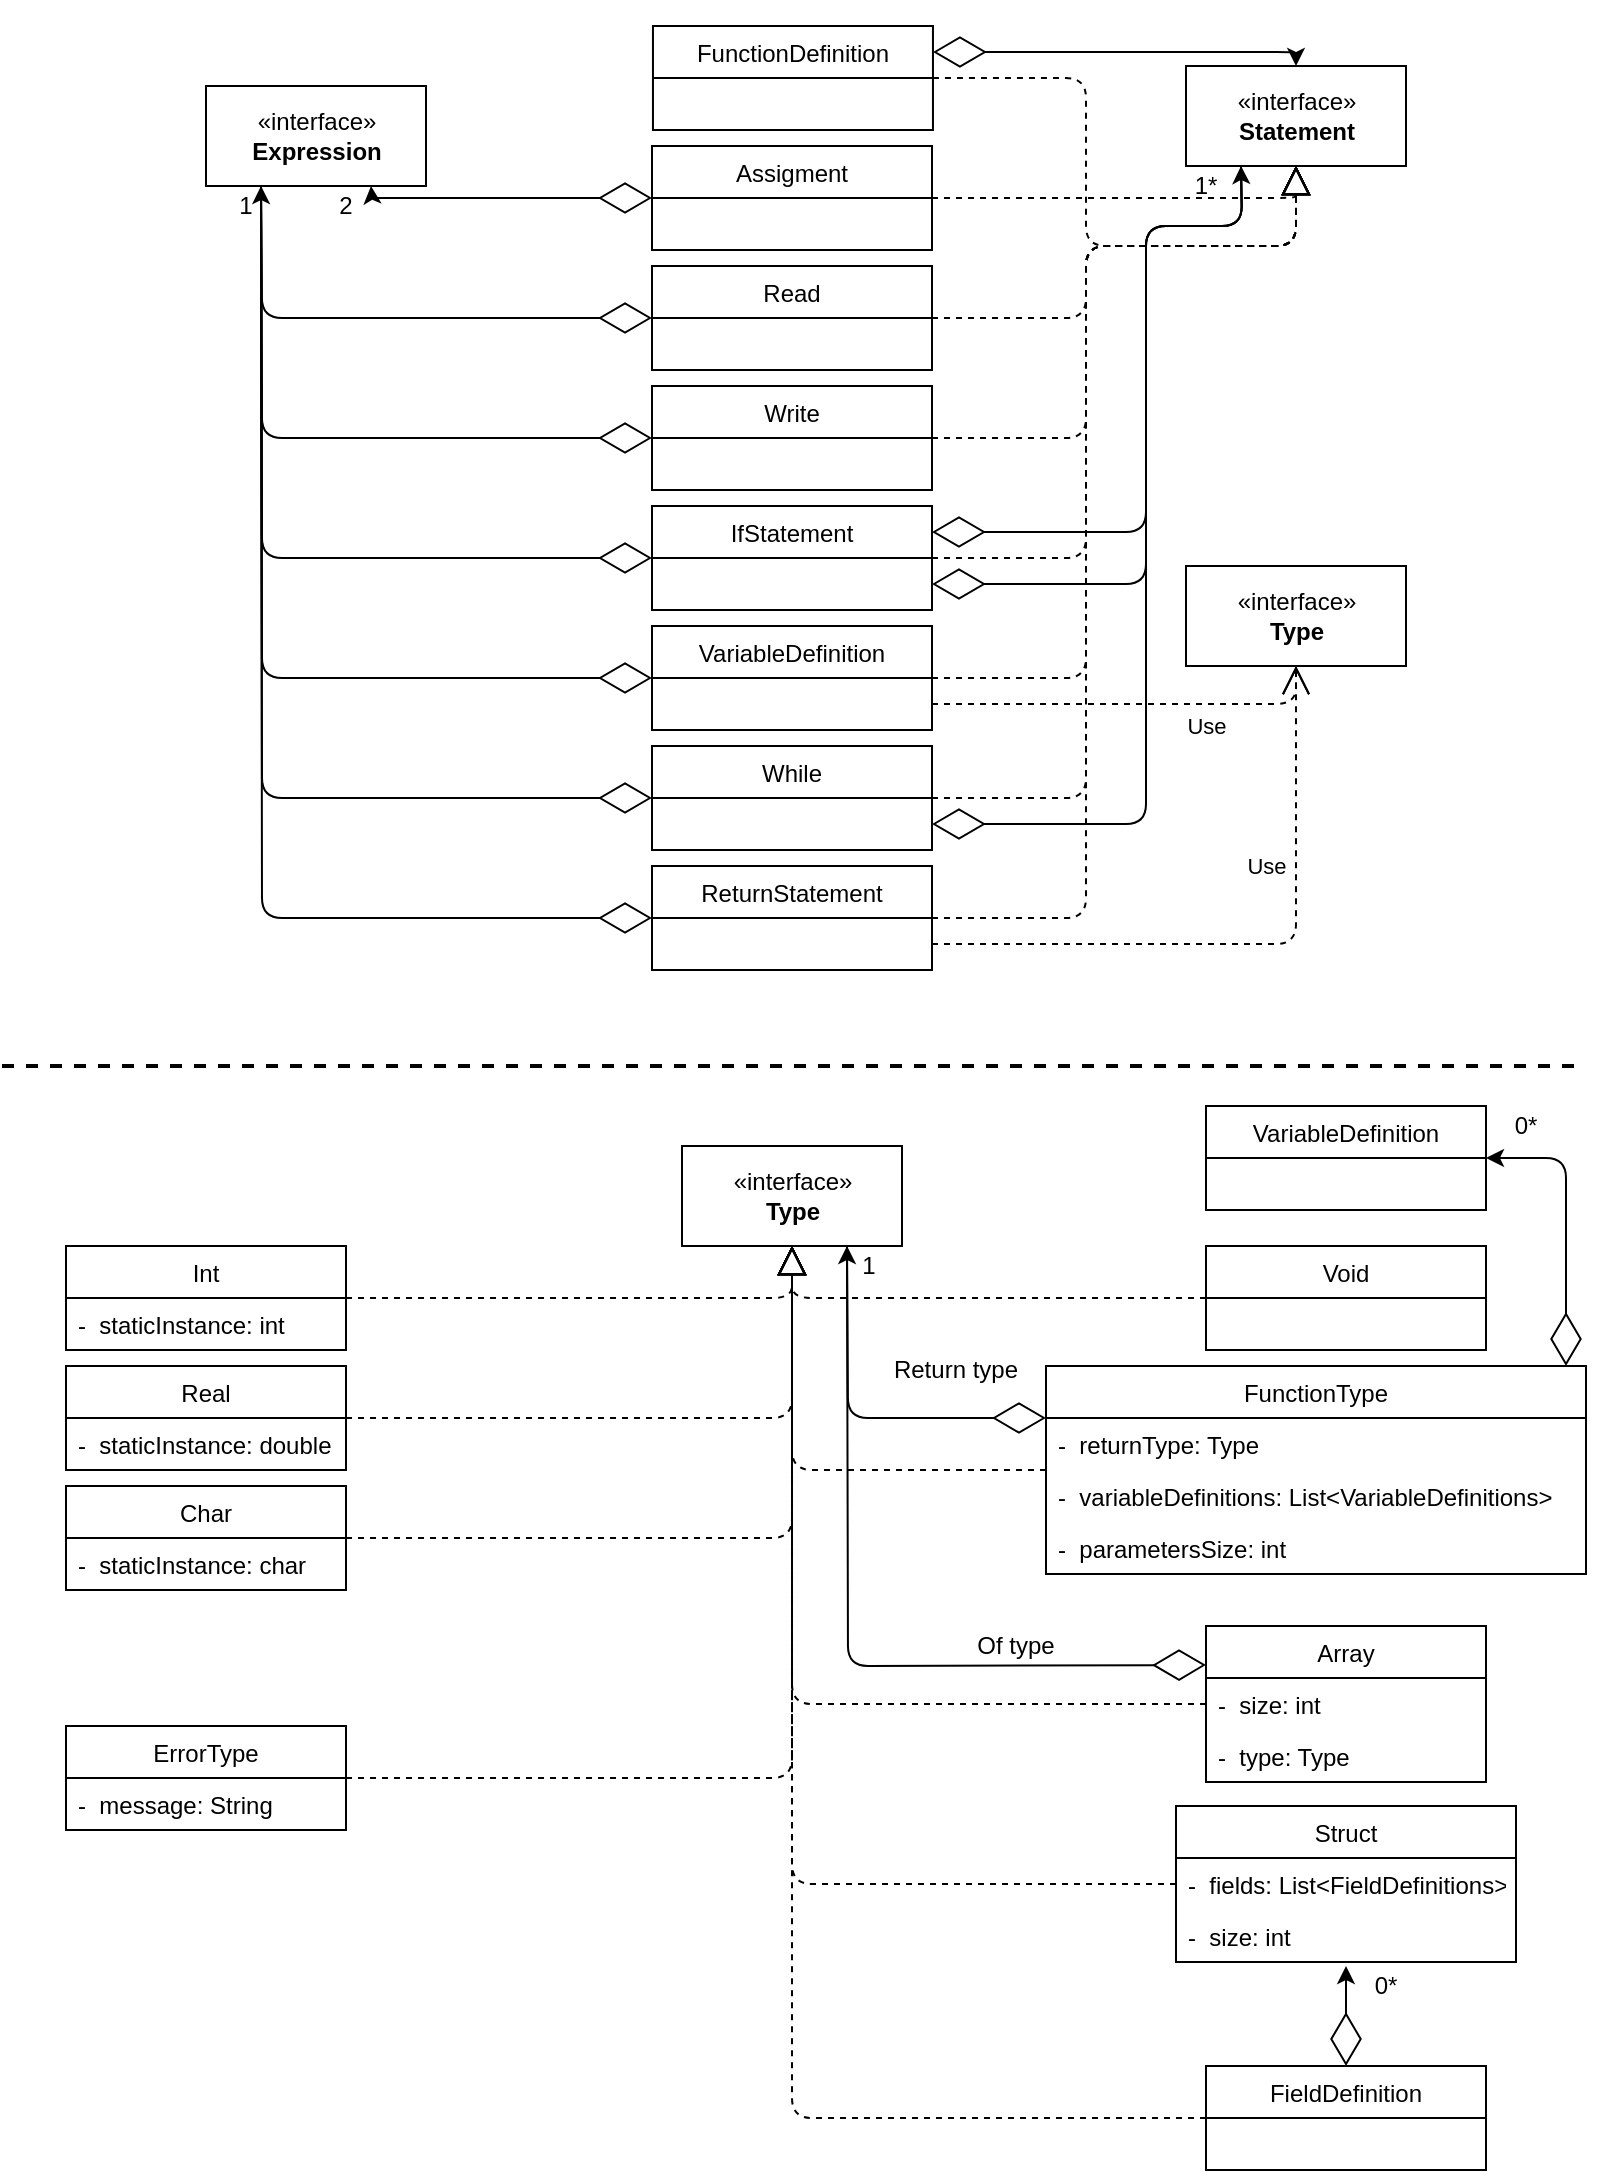 <mxfile version="12.8.8" type="device"><diagram id="8mHG4TgiTXDs5l5IhyNu" name="Page-1"><mxGraphModel dx="1422" dy="745" grid="1" gridSize="10" guides="1" tooltips="1" connect="1" arrows="1" fold="1" page="1" pageScale="1" pageWidth="827" pageHeight="1169" math="0" shadow="0"><root><mxCell id="0"/><mxCell id="1" parent="0"/><mxCell id="TliWxaEWmPxPpwP9uXB2-1" value="«interface»&lt;br&gt;&lt;b&gt;Statement&lt;/b&gt;" style="html=1;" parent="1" vertex="1"><mxGeometry x="610" y="50" width="110" height="50" as="geometry"/></mxCell><mxCell id="TliWxaEWmPxPpwP9uXB2-2" value="«interface»&lt;br&gt;&lt;b&gt;Expression&lt;/b&gt;" style="html=1;" parent="1" vertex="1"><mxGeometry x="120" y="60" width="110" height="50" as="geometry"/></mxCell><mxCell id="TliWxaEWmPxPpwP9uXB2-3" value="«interface»&lt;br&gt;&lt;b&gt;Type&lt;/b&gt;" style="html=1;" parent="1" vertex="1"><mxGeometry x="610" y="300" width="110" height="50" as="geometry"/></mxCell><mxCell id="TliWxaEWmPxPpwP9uXB2-4" value="Assigment" style="swimlane;fontStyle=0;childLayout=stackLayout;horizontal=1;startSize=26;fillColor=none;horizontalStack=0;resizeParent=1;resizeParentMax=0;resizeLast=0;collapsible=1;marginBottom=0;" parent="1" vertex="1"><mxGeometry x="343" y="90" width="140" height="52" as="geometry"/></mxCell><mxCell id="TliWxaEWmPxPpwP9uXB2-5" value="Read" style="swimlane;fontStyle=0;childLayout=stackLayout;horizontal=1;startSize=26;fillColor=none;horizontalStack=0;resizeParent=1;resizeParentMax=0;resizeLast=0;collapsible=1;marginBottom=0;" parent="1" vertex="1"><mxGeometry x="343" y="150" width="140" height="52" as="geometry"/></mxCell><mxCell id="TliWxaEWmPxPpwP9uXB2-6" value="Write" style="swimlane;fontStyle=0;childLayout=stackLayout;horizontal=1;startSize=26;fillColor=none;horizontalStack=0;resizeParent=1;resizeParentMax=0;resizeLast=0;collapsible=1;marginBottom=0;" parent="1" vertex="1"><mxGeometry x="343" y="210" width="140" height="52" as="geometry"/></mxCell><mxCell id="TliWxaEWmPxPpwP9uXB2-7" value="IfStatement" style="swimlane;fontStyle=0;childLayout=stackLayout;horizontal=1;startSize=26;fillColor=none;horizontalStack=0;resizeParent=1;resizeParentMax=0;resizeLast=0;collapsible=1;marginBottom=0;" parent="1" vertex="1"><mxGeometry x="343" y="270" width="140" height="52" as="geometry"/></mxCell><mxCell id="TliWxaEWmPxPpwP9uXB2-8" value="VariableDefinition" style="swimlane;fontStyle=0;childLayout=stackLayout;horizontal=1;startSize=26;fillColor=none;horizontalStack=0;resizeParent=1;resizeParentMax=0;resizeLast=0;collapsible=1;marginBottom=0;" parent="1" vertex="1"><mxGeometry x="343" y="330" width="140" height="52" as="geometry"/></mxCell><mxCell id="TliWxaEWmPxPpwP9uXB2-9" value="While" style="swimlane;fontStyle=0;childLayout=stackLayout;horizontal=1;startSize=26;fillColor=none;horizontalStack=0;resizeParent=1;resizeParentMax=0;resizeLast=0;collapsible=1;marginBottom=0;" parent="1" vertex="1"><mxGeometry x="343" y="390" width="140" height="52" as="geometry"/></mxCell><mxCell id="TliWxaEWmPxPpwP9uXB2-10" value="ReturnStatement" style="swimlane;fontStyle=0;childLayout=stackLayout;horizontal=1;startSize=26;fillColor=none;horizontalStack=0;resizeParent=1;resizeParentMax=0;resizeLast=0;collapsible=1;marginBottom=0;" parent="1" vertex="1"><mxGeometry x="343" y="450" width="140" height="52" as="geometry"/></mxCell><mxCell id="TliWxaEWmPxPpwP9uXB2-11" value="" style="endArrow=diamondThin;endFill=0;endSize=24;html=1;entryX=0;entryY=0.5;entryDx=0;entryDy=0;exitX=0.25;exitY=1;exitDx=0;exitDy=0;" parent="1" source="TliWxaEWmPxPpwP9uXB2-2" target="TliWxaEWmPxPpwP9uXB2-10" edge="1"><mxGeometry width="160" relative="1" as="geometry"><mxPoint x="160" y="476" as="sourcePoint"/><mxPoint x="280" y="520" as="targetPoint"/><Array as="points"><mxPoint x="148" y="476"/></Array></mxGeometry></mxCell><mxCell id="TliWxaEWmPxPpwP9uXB2-12" value="" style="endArrow=diamondThin;endFill=0;endSize=24;html=1;entryX=0;entryY=0.5;entryDx=0;entryDy=0;exitX=0.25;exitY=1;exitDx=0;exitDy=0;" parent="1" source="TliWxaEWmPxPpwP9uXB2-2" target="TliWxaEWmPxPpwP9uXB2-9" edge="1"><mxGeometry width="160" relative="1" as="geometry"><mxPoint x="120" y="520" as="sourcePoint"/><mxPoint x="280" y="520" as="targetPoint"/><Array as="points"><mxPoint x="148" y="416"/></Array></mxGeometry></mxCell><mxCell id="TliWxaEWmPxPpwP9uXB2-13" value="" style="endArrow=diamondThin;endFill=0;endSize=24;html=1;entryX=0;entryY=0.5;entryDx=0;entryDy=0;exitX=0.25;exitY=1;exitDx=0;exitDy=0;" parent="1" source="TliWxaEWmPxPpwP9uXB2-2" target="TliWxaEWmPxPpwP9uXB2-8" edge="1"><mxGeometry width="160" relative="1" as="geometry"><mxPoint x="120" y="520" as="sourcePoint"/><mxPoint x="280" y="520" as="targetPoint"/><Array as="points"><mxPoint x="148" y="356"/></Array></mxGeometry></mxCell><mxCell id="TliWxaEWmPxPpwP9uXB2-14" value="" style="endArrow=diamondThin;endFill=0;endSize=24;html=1;entryX=0;entryY=0.5;entryDx=0;entryDy=0;exitX=0.25;exitY=1;exitDx=0;exitDy=0;" parent="1" source="TliWxaEWmPxPpwP9uXB2-2" target="TliWxaEWmPxPpwP9uXB2-7" edge="1"><mxGeometry width="160" relative="1" as="geometry"><mxPoint x="120" y="520" as="sourcePoint"/><mxPoint x="280" y="520" as="targetPoint"/><Array as="points"><mxPoint x="148" y="296"/></Array></mxGeometry></mxCell><mxCell id="TliWxaEWmPxPpwP9uXB2-15" value="" style="endArrow=diamondThin;endFill=0;endSize=24;html=1;entryX=0;entryY=0.5;entryDx=0;entryDy=0;exitX=0.25;exitY=1;exitDx=0;exitDy=0;" parent="1" source="TliWxaEWmPxPpwP9uXB2-2" target="TliWxaEWmPxPpwP9uXB2-6" edge="1"><mxGeometry width="160" relative="1" as="geometry"><mxPoint x="120" y="520" as="sourcePoint"/><mxPoint x="280" y="520" as="targetPoint"/><Array as="points"><mxPoint x="148" y="236"/></Array></mxGeometry></mxCell><mxCell id="TliWxaEWmPxPpwP9uXB2-16" value="" style="endArrow=diamondThin;endFill=0;endSize=24;html=1;entryX=0;entryY=0.5;entryDx=0;entryDy=0;exitX=0.25;exitY=1;exitDx=0;exitDy=0;startArrow=classic;startFill=1;" parent="1" source="TliWxaEWmPxPpwP9uXB2-2" target="TliWxaEWmPxPpwP9uXB2-5" edge="1"><mxGeometry width="160" relative="1" as="geometry"><mxPoint x="120" y="520" as="sourcePoint"/><mxPoint x="280" y="520" as="targetPoint"/><Array as="points"><mxPoint x="148" y="176"/></Array></mxGeometry></mxCell><mxCell id="TliWxaEWmPxPpwP9uXB2-17" value="1" style="text;html=1;strokeColor=none;fillColor=none;align=center;verticalAlign=middle;whiteSpace=wrap;rounded=0;" parent="1" vertex="1"><mxGeometry x="130" y="110" width="20" height="20" as="geometry"/></mxCell><mxCell id="TliWxaEWmPxPpwP9uXB2-18" value="" style="endArrow=diamondThin;endFill=0;endSize=24;html=1;entryX=0;entryY=0.5;entryDx=0;entryDy=0;exitX=0.75;exitY=1;exitDx=0;exitDy=0;startArrow=classic;startFill=1;" parent="1" source="TliWxaEWmPxPpwP9uXB2-2" target="TliWxaEWmPxPpwP9uXB2-4" edge="1"><mxGeometry width="160" relative="1" as="geometry"><mxPoint x="120" y="520" as="sourcePoint"/><mxPoint x="280" y="520" as="targetPoint"/><Array as="points"><mxPoint x="203" y="116"/></Array></mxGeometry></mxCell><mxCell id="TliWxaEWmPxPpwP9uXB2-19" value="2" style="text;html=1;strokeColor=none;fillColor=none;align=center;verticalAlign=middle;whiteSpace=wrap;rounded=0;" parent="1" vertex="1"><mxGeometry x="180" y="110" width="20" height="20" as="geometry"/></mxCell><mxCell id="TliWxaEWmPxPpwP9uXB2-20" value="" style="endArrow=block;dashed=1;endFill=0;endSize=12;html=1;exitX=1;exitY=0.5;exitDx=0;exitDy=0;entryX=0.5;entryY=1;entryDx=0;entryDy=0;" parent="1" source="TliWxaEWmPxPpwP9uXB2-4" target="TliWxaEWmPxPpwP9uXB2-1" edge="1"><mxGeometry width="160" relative="1" as="geometry"><mxPoint x="120" y="520" as="sourcePoint"/><mxPoint x="650" y="110" as="targetPoint"/><Array as="points"><mxPoint x="560" y="116"/><mxPoint x="665" y="116"/></Array></mxGeometry></mxCell><mxCell id="TliWxaEWmPxPpwP9uXB2-21" value="" style="endArrow=block;dashed=1;endFill=0;endSize=12;html=1;exitX=1;exitY=0.5;exitDx=0;exitDy=0;entryX=0.5;entryY=1;entryDx=0;entryDy=0;" parent="1" source="TliWxaEWmPxPpwP9uXB2-5" target="TliWxaEWmPxPpwP9uXB2-1" edge="1"><mxGeometry width="160" relative="1" as="geometry"><mxPoint x="120" y="520" as="sourcePoint"/><mxPoint x="690" y="230" as="targetPoint"/><Array as="points"><mxPoint x="560" y="176"/><mxPoint x="560" y="140"/><mxPoint x="665" y="140"/></Array></mxGeometry></mxCell><mxCell id="TliWxaEWmPxPpwP9uXB2-22" value="" style="endArrow=block;dashed=1;endFill=0;endSize=12;html=1;exitX=1;exitY=0.5;exitDx=0;exitDy=0;entryX=0.5;entryY=1;entryDx=0;entryDy=0;" parent="1" source="TliWxaEWmPxPpwP9uXB2-6" target="TliWxaEWmPxPpwP9uXB2-1" edge="1"><mxGeometry width="160" relative="1" as="geometry"><mxPoint x="120" y="520" as="sourcePoint"/><mxPoint x="670" y="140" as="targetPoint"/><Array as="points"><mxPoint x="560" y="236"/><mxPoint x="560" y="140"/><mxPoint x="665" y="140"/></Array></mxGeometry></mxCell><mxCell id="TliWxaEWmPxPpwP9uXB2-23" value="" style="endArrow=block;dashed=1;endFill=0;endSize=12;html=1;exitX=1;exitY=0.5;exitDx=0;exitDy=0;entryX=0.5;entryY=1;entryDx=0;entryDy=0;" parent="1" source="TliWxaEWmPxPpwP9uXB2-7" target="TliWxaEWmPxPpwP9uXB2-1" edge="1"><mxGeometry width="160" relative="1" as="geometry"><mxPoint x="120" y="520" as="sourcePoint"/><mxPoint x="720" y="120" as="targetPoint"/><Array as="points"><mxPoint x="560" y="296"/><mxPoint x="560" y="140"/><mxPoint x="665" y="140"/></Array></mxGeometry></mxCell><mxCell id="TliWxaEWmPxPpwP9uXB2-24" value="" style="endArrow=block;dashed=1;endFill=0;endSize=12;html=1;exitX=1;exitY=0.5;exitDx=0;exitDy=0;entryX=0.5;entryY=1;entryDx=0;entryDy=0;" parent="1" source="TliWxaEWmPxPpwP9uXB2-8" target="TliWxaEWmPxPpwP9uXB2-1" edge="1"><mxGeometry width="160" relative="1" as="geometry"><mxPoint x="120" y="520" as="sourcePoint"/><mxPoint x="660" y="100" as="targetPoint"/><Array as="points"><mxPoint x="560" y="356"/><mxPoint x="560" y="140"/><mxPoint x="610" y="140"/><mxPoint x="665" y="140"/></Array></mxGeometry></mxCell><mxCell id="TliWxaEWmPxPpwP9uXB2-25" value="" style="endArrow=block;dashed=1;endFill=0;endSize=12;html=1;exitX=1;exitY=0.5;exitDx=0;exitDy=0;entryX=0.5;entryY=1;entryDx=0;entryDy=0;" parent="1" source="TliWxaEWmPxPpwP9uXB2-9" target="TliWxaEWmPxPpwP9uXB2-1" edge="1"><mxGeometry width="160" relative="1" as="geometry"><mxPoint x="120" y="520" as="sourcePoint"/><mxPoint x="710" y="150" as="targetPoint"/><Array as="points"><mxPoint x="560" y="416"/><mxPoint x="560" y="140"/><mxPoint x="665" y="140"/></Array></mxGeometry></mxCell><mxCell id="TliWxaEWmPxPpwP9uXB2-26" value="" style="endArrow=block;dashed=1;endFill=0;endSize=12;html=1;exitX=1;exitY=0.5;exitDx=0;exitDy=0;entryX=0.5;entryY=1;entryDx=0;entryDy=0;" parent="1" source="TliWxaEWmPxPpwP9uXB2-10" target="TliWxaEWmPxPpwP9uXB2-1" edge="1"><mxGeometry width="160" relative="1" as="geometry"><mxPoint x="120" y="520" as="sourcePoint"/><mxPoint x="720" y="110" as="targetPoint"/><Array as="points"><mxPoint x="560" y="476"/><mxPoint x="560" y="140"/><mxPoint x="665" y="140"/></Array></mxGeometry></mxCell><mxCell id="TliWxaEWmPxPpwP9uXB2-27" value="" style="endArrow=diamondThin;endFill=0;endSize=24;html=1;entryX=1;entryY=0.75;entryDx=0;entryDy=0;exitX=0.25;exitY=1;exitDx=0;exitDy=0;startArrow=classic;startFill=1;" parent="1" source="TliWxaEWmPxPpwP9uXB2-1" target="TliWxaEWmPxPpwP9uXB2-9" edge="1"><mxGeometry width="160" relative="1" as="geometry"><mxPoint x="650" y="190" as="sourcePoint"/><mxPoint x="330" y="520" as="targetPoint"/><Array as="points"><mxPoint x="638" y="130"/><mxPoint x="590" y="130"/><mxPoint x="590" y="429"/></Array></mxGeometry></mxCell><mxCell id="TliWxaEWmPxPpwP9uXB2-28" value="1*" style="text;html=1;strokeColor=none;fillColor=none;align=center;verticalAlign=middle;whiteSpace=wrap;rounded=0;" parent="1" vertex="1"><mxGeometry x="610" y="100" width="20" height="20" as="geometry"/></mxCell><mxCell id="TliWxaEWmPxPpwP9uXB2-29" value="" style="endArrow=diamondThin;endFill=0;endSize=24;html=1;entryX=1;entryY=0.75;entryDx=0;entryDy=0;exitX=0.25;exitY=1;exitDx=0;exitDy=0;" parent="1" source="TliWxaEWmPxPpwP9uXB2-1" target="TliWxaEWmPxPpwP9uXB2-7" edge="1"><mxGeometry width="160" relative="1" as="geometry"><mxPoint x="660" y="230" as="sourcePoint"/><mxPoint x="330" y="520" as="targetPoint"/><Array as="points"><mxPoint x="638" y="130"/><mxPoint x="590" y="130"/><mxPoint x="590" y="309"/></Array></mxGeometry></mxCell><mxCell id="TliWxaEWmPxPpwP9uXB2-30" value="" style="endArrow=diamondThin;endFill=0;endSize=24;html=1;entryX=1;entryY=0.25;entryDx=0;entryDy=0;exitX=0.25;exitY=1;exitDx=0;exitDy=0;" parent="1" source="TliWxaEWmPxPpwP9uXB2-1" target="TliWxaEWmPxPpwP9uXB2-7" edge="1"><mxGeometry width="160" relative="1" as="geometry"><mxPoint x="610" y="220" as="sourcePoint"/><mxPoint x="770" y="220" as="targetPoint"/><Array as="points"><mxPoint x="638" y="130"/><mxPoint x="590" y="130"/><mxPoint x="590" y="283"/></Array></mxGeometry></mxCell><mxCell id="TliWxaEWmPxPpwP9uXB2-31" value="Use" style="endArrow=open;endSize=12;dashed=1;html=1;exitX=1;exitY=0.75;exitDx=0;exitDy=0;entryX=0.5;entryY=1;entryDx=0;entryDy=0;" parent="1" source="TliWxaEWmPxPpwP9uXB2-8" target="TliWxaEWmPxPpwP9uXB2-3" edge="1"><mxGeometry x="0.363" y="-11" width="160" relative="1" as="geometry"><mxPoint x="510" y="370" as="sourcePoint"/><mxPoint x="670" y="370" as="targetPoint"/><Array as="points"><mxPoint x="665" y="369"/></Array><mxPoint as="offset"/></mxGeometry></mxCell><mxCell id="TliWxaEWmPxPpwP9uXB2-32" value="Use" style="endArrow=open;endSize=12;dashed=1;html=1;exitX=1;exitY=0.75;exitDx=0;exitDy=0;entryX=0.5;entryY=1;entryDx=0;entryDy=0;" parent="1" source="TliWxaEWmPxPpwP9uXB2-10" target="TliWxaEWmPxPpwP9uXB2-3" edge="1"><mxGeometry x="0.041" y="39" width="160" relative="1" as="geometry"><mxPoint x="510" y="490" as="sourcePoint"/><mxPoint x="670" y="490" as="targetPoint"/><Array as="points"><mxPoint x="665" y="489"/></Array><mxPoint as="offset"/></mxGeometry></mxCell><mxCell id="TliWxaEWmPxPpwP9uXB2-33" value="" style="endArrow=none;dashed=1;html=1;strokeWidth=2;" parent="1" edge="1"><mxGeometry width="50" height="50" relative="1" as="geometry"><mxPoint x="18" y="550" as="sourcePoint"/><mxPoint x="808" y="550" as="targetPoint"/><Array as="points"><mxPoint x="408" y="550"/></Array></mxGeometry></mxCell><mxCell id="TliWxaEWmPxPpwP9uXB2-34" value="«interface»&lt;br&gt;&lt;b&gt;Type&lt;/b&gt;" style="html=1;" parent="1" vertex="1"><mxGeometry x="358" y="590" width="110" height="50" as="geometry"/></mxCell><mxCell id="TliWxaEWmPxPpwP9uXB2-35" value="Int" style="swimlane;fontStyle=0;childLayout=stackLayout;horizontal=1;startSize=26;fillColor=none;horizontalStack=0;resizeParent=1;resizeParentMax=0;resizeLast=0;collapsible=1;marginBottom=0;" parent="1" vertex="1"><mxGeometry x="50" y="640" width="140" height="52" as="geometry"/></mxCell><mxCell id="7ljjSnWba0kN3l0jWfA9-7" value="-  staticInstance: int" style="text;strokeColor=none;fillColor=none;align=left;verticalAlign=top;spacingLeft=4;spacingRight=4;overflow=hidden;rotatable=0;points=[[0,0.5],[1,0.5]];portConstraint=eastwest;" vertex="1" parent="TliWxaEWmPxPpwP9uXB2-35"><mxGeometry y="26" width="140" height="26" as="geometry"/></mxCell><mxCell id="TliWxaEWmPxPpwP9uXB2-36" value="Real" style="swimlane;fontStyle=0;childLayout=stackLayout;horizontal=1;startSize=26;fillColor=none;horizontalStack=0;resizeParent=1;resizeParentMax=0;resizeLast=0;collapsible=1;marginBottom=0;" parent="1" vertex="1"><mxGeometry x="50" y="700" width="140" height="52" as="geometry"/></mxCell><mxCell id="TliWxaEWmPxPpwP9uXB2-37" value="Char" style="swimlane;fontStyle=0;childLayout=stackLayout;horizontal=1;startSize=26;fillColor=none;horizontalStack=0;resizeParent=1;resizeParentMax=0;resizeLast=0;collapsible=1;marginBottom=0;" parent="1" vertex="1"><mxGeometry x="50" y="760" width="140" height="52" as="geometry"/></mxCell><mxCell id="7ljjSnWba0kN3l0jWfA9-9" value="-  staticInstance: char" style="text;strokeColor=none;fillColor=none;align=left;verticalAlign=top;spacingLeft=4;spacingRight=4;overflow=hidden;rotatable=0;points=[[0,0.5],[1,0.5]];portConstraint=eastwest;" vertex="1" parent="TliWxaEWmPxPpwP9uXB2-37"><mxGeometry y="26" width="140" height="26" as="geometry"/></mxCell><mxCell id="TliWxaEWmPxPpwP9uXB2-38" value="FunctionType" style="swimlane;fontStyle=0;childLayout=stackLayout;horizontal=1;startSize=26;fillColor=none;horizontalStack=0;resizeParent=1;resizeParentMax=0;resizeLast=0;collapsible=1;marginBottom=0;" parent="1" vertex="1"><mxGeometry x="540" y="700" width="270" height="104" as="geometry"/></mxCell><mxCell id="7ljjSnWba0kN3l0jWfA9-11" value="-  returnType: Type" style="text;strokeColor=none;fillColor=none;align=left;verticalAlign=top;spacingLeft=4;spacingRight=4;overflow=hidden;rotatable=0;points=[[0,0.5],[1,0.5]];portConstraint=eastwest;" vertex="1" parent="TliWxaEWmPxPpwP9uXB2-38"><mxGeometry y="26" width="270" height="26" as="geometry"/></mxCell><mxCell id="7ljjSnWba0kN3l0jWfA9-12" value="-  variableDefinitions: List&lt;VariableDefinitions&gt;" style="text;strokeColor=none;fillColor=none;align=left;verticalAlign=top;spacingLeft=4;spacingRight=4;overflow=hidden;rotatable=0;points=[[0,0.5],[1,0.5]];portConstraint=eastwest;" vertex="1" parent="TliWxaEWmPxPpwP9uXB2-38"><mxGeometry y="52" width="270" height="26" as="geometry"/></mxCell><mxCell id="7ljjSnWba0kN3l0jWfA9-13" value="-  parametersSize: int" style="text;strokeColor=none;fillColor=none;align=left;verticalAlign=top;spacingLeft=4;spacingRight=4;overflow=hidden;rotatable=0;points=[[0,0.5],[1,0.5]];portConstraint=eastwest;" vertex="1" parent="TliWxaEWmPxPpwP9uXB2-38"><mxGeometry y="78" width="270" height="26" as="geometry"/></mxCell><mxCell id="TliWxaEWmPxPpwP9uXB2-39" value="Void" style="swimlane;fontStyle=0;childLayout=stackLayout;horizontal=1;startSize=26;fillColor=none;horizontalStack=0;resizeParent=1;resizeParentMax=0;resizeLast=0;collapsible=1;marginBottom=0;" parent="1" vertex="1"><mxGeometry x="620" y="640" width="140" height="52" as="geometry"/></mxCell><mxCell id="TliWxaEWmPxPpwP9uXB2-41" value="" style="endArrow=block;dashed=1;endFill=0;endSize=12;html=1;strokeWidth=1;exitX=1;exitY=0.5;exitDx=0;exitDy=0;entryX=0.5;entryY=1;entryDx=0;entryDy=0;" parent="1" source="TliWxaEWmPxPpwP9uXB2-35" target="TliWxaEWmPxPpwP9uXB2-34" edge="1"><mxGeometry width="160" relative="1" as="geometry"><mxPoint x="230" y="665.66" as="sourcePoint"/><mxPoint x="390" y="665.66" as="targetPoint"/><Array as="points"><mxPoint x="413" y="666"/></Array></mxGeometry></mxCell><mxCell id="TliWxaEWmPxPpwP9uXB2-42" value="" style="endArrow=block;dashed=1;endFill=0;endSize=12;html=1;strokeWidth=1;exitX=1;exitY=0.5;exitDx=0;exitDy=0;entryX=0.5;entryY=1;entryDx=0;entryDy=0;" parent="1" source="TliWxaEWmPxPpwP9uXB2-36" target="TliWxaEWmPxPpwP9uXB2-34" edge="1"><mxGeometry width="160" relative="1" as="geometry"><mxPoint x="20" y="830" as="sourcePoint"/><mxPoint x="180" y="830" as="targetPoint"/><Array as="points"><mxPoint x="413" y="726"/></Array></mxGeometry></mxCell><mxCell id="TliWxaEWmPxPpwP9uXB2-43" value="" style="endArrow=block;dashed=1;endFill=0;endSize=12;html=1;strokeWidth=1;exitX=1;exitY=0.5;exitDx=0;exitDy=0;entryX=0.5;entryY=1;entryDx=0;entryDy=0;" parent="1" source="TliWxaEWmPxPpwP9uXB2-37" target="TliWxaEWmPxPpwP9uXB2-34" edge="1"><mxGeometry width="160" relative="1" as="geometry"><mxPoint x="20" y="830" as="sourcePoint"/><mxPoint x="180" y="830" as="targetPoint"/><Array as="points"><mxPoint x="413" y="786"/></Array></mxGeometry></mxCell><mxCell id="TliWxaEWmPxPpwP9uXB2-44" value="" style="endArrow=block;dashed=1;endFill=0;endSize=12;html=1;strokeWidth=1;entryX=0.5;entryY=1;entryDx=0;entryDy=0;exitX=0;exitY=0.5;exitDx=0;exitDy=0;" parent="1" source="TliWxaEWmPxPpwP9uXB2-39" target="TliWxaEWmPxPpwP9uXB2-34" edge="1"><mxGeometry width="160" relative="1" as="geometry"><mxPoint x="20" y="830" as="sourcePoint"/><mxPoint x="180" y="830" as="targetPoint"/><Array as="points"><mxPoint x="413" y="666"/></Array></mxGeometry></mxCell><mxCell id="TliWxaEWmPxPpwP9uXB2-45" value="" style="endArrow=block;dashed=1;endFill=0;endSize=12;html=1;strokeWidth=1;exitX=0;exitY=0.5;exitDx=0;exitDy=0;entryX=0.5;entryY=1;entryDx=0;entryDy=0;" parent="1" source="TliWxaEWmPxPpwP9uXB2-38" target="TliWxaEWmPxPpwP9uXB2-34" edge="1"><mxGeometry width="160" relative="1" as="geometry"><mxPoint x="20" y="830" as="sourcePoint"/><mxPoint x="180" y="830" as="targetPoint"/><Array as="points"><mxPoint x="413" y="752"/></Array></mxGeometry></mxCell><mxCell id="TliWxaEWmPxPpwP9uXB2-46" value="" style="endArrow=block;dashed=1;endFill=0;endSize=12;html=1;strokeWidth=1;exitX=0;exitY=0.5;exitDx=0;exitDy=0;entryX=0.5;entryY=1;entryDx=0;entryDy=0;" parent="1" source="TliWxaEWmPxPpwP9uXB2-40" target="TliWxaEWmPxPpwP9uXB2-34" edge="1"><mxGeometry width="160" relative="1" as="geometry"><mxPoint x="20" y="830" as="sourcePoint"/><mxPoint x="180" y="830" as="targetPoint"/><Array as="points"><mxPoint x="413" y="869"/></Array></mxGeometry></mxCell><mxCell id="TliWxaEWmPxPpwP9uXB2-48" value="" style="endArrow=block;dashed=1;endFill=0;endSize=12;html=1;strokeWidth=1;exitX=0;exitY=0.5;exitDx=0;exitDy=0;entryX=0.5;entryY=1;entryDx=0;entryDy=0;" parent="1" source="TliWxaEWmPxPpwP9uXB2-47" target="TliWxaEWmPxPpwP9uXB2-34" edge="1"><mxGeometry width="160" relative="1" as="geometry"><mxPoint x="20" y="890" as="sourcePoint"/><mxPoint x="180" y="890" as="targetPoint"/><Array as="points"><mxPoint x="413" y="959"/></Array></mxGeometry></mxCell><mxCell id="TliWxaEWmPxPpwP9uXB2-50" value="" style="endArrow=diamondThin;endFill=0;endSize=24;html=1;strokeWidth=1;entryX=0;entryY=0.25;entryDx=0;entryDy=0;exitX=0.75;exitY=1;exitDx=0;exitDy=0;startArrow=classic;startFill=1;" parent="1" source="TliWxaEWmPxPpwP9uXB2-34" target="TliWxaEWmPxPpwP9uXB2-40" edge="1"><mxGeometry width="160" relative="1" as="geometry"><mxPoint x="20" y="890" as="sourcePoint"/><mxPoint x="180" y="890" as="targetPoint"/><Array as="points"><mxPoint x="441" y="850"/></Array></mxGeometry></mxCell><mxCell id="TliWxaEWmPxPpwP9uXB2-51" value="1" style="text;html=1;strokeColor=none;fillColor=none;align=center;verticalAlign=middle;whiteSpace=wrap;rounded=0;" parent="1" vertex="1"><mxGeometry x="443" y="640" width="17" height="20" as="geometry"/></mxCell><mxCell id="TliWxaEWmPxPpwP9uXB2-52" value="Of type" style="text;html=1;strokeColor=none;fillColor=none;align=center;verticalAlign=middle;whiteSpace=wrap;rounded=0;" parent="1" vertex="1"><mxGeometry x="500" y="830" width="50" height="20" as="geometry"/></mxCell><mxCell id="TliWxaEWmPxPpwP9uXB2-53" value="" style="endArrow=diamondThin;endFill=0;endSize=24;html=1;strokeWidth=1;entryX=0;entryY=0.25;entryDx=0;entryDy=0;exitX=0.75;exitY=1;exitDx=0;exitDy=0;" parent="1" source="TliWxaEWmPxPpwP9uXB2-34" target="TliWxaEWmPxPpwP9uXB2-38" edge="1"><mxGeometry width="160" relative="1" as="geometry"><mxPoint x="20" y="890" as="sourcePoint"/><mxPoint x="180" y="890" as="targetPoint"/><Array as="points"><mxPoint x="441" y="726"/></Array></mxGeometry></mxCell><mxCell id="TliWxaEWmPxPpwP9uXB2-54" value="Return type" style="text;html=1;strokeColor=none;fillColor=none;align=center;verticalAlign=middle;whiteSpace=wrap;rounded=0;" parent="1" vertex="1"><mxGeometry x="460" y="692" width="70" height="20" as="geometry"/></mxCell><mxCell id="TliWxaEWmPxPpwP9uXB2-55" value="VariableDefinition" style="swimlane;fontStyle=0;childLayout=stackLayout;horizontal=1;startSize=26;fillColor=none;horizontalStack=0;resizeParent=1;resizeParentMax=0;resizeLast=0;collapsible=1;marginBottom=0;" parent="1" vertex="1"><mxGeometry x="620" y="570" width="140" height="52" as="geometry"/></mxCell><mxCell id="TliWxaEWmPxPpwP9uXB2-56" value="" style="endArrow=diamondThin;endFill=0;endSize=24;html=1;strokeWidth=1;exitX=1;exitY=0.5;exitDx=0;exitDy=0;startArrow=classic;startFill=1;" parent="1" source="TliWxaEWmPxPpwP9uXB2-55" edge="1"><mxGeometry width="160" relative="1" as="geometry"><mxPoint x="20" y="950" as="sourcePoint"/><mxPoint x="800" y="700" as="targetPoint"/><Array as="points"><mxPoint x="800" y="596"/><mxPoint x="800" y="670"/></Array></mxGeometry></mxCell><mxCell id="TliWxaEWmPxPpwP9uXB2-57" value="0*" style="text;html=1;strokeColor=none;fillColor=none;align=center;verticalAlign=middle;whiteSpace=wrap;rounded=0;" parent="1" vertex="1"><mxGeometry x="760" y="570" width="40" height="20" as="geometry"/></mxCell><mxCell id="TliWxaEWmPxPpwP9uXB2-60" value="" style="endArrow=diamondThin;endFill=0;endSize=24;html=1;strokeWidth=1;entryX=0.5;entryY=0;entryDx=0;entryDy=0;startArrow=classic;startFill=1;" parent="1" target="TliWxaEWmPxPpwP9uXB2-58" edge="1"><mxGeometry width="160" relative="1" as="geometry"><mxPoint x="690" y="1000" as="sourcePoint"/><mxPoint x="180" y="990" as="targetPoint"/></mxGeometry></mxCell><mxCell id="TliWxaEWmPxPpwP9uXB2-61" value="" style="endArrow=block;dashed=1;endFill=0;endSize=12;html=1;strokeWidth=1;exitX=0;exitY=0.5;exitDx=0;exitDy=0;entryX=0.5;entryY=1;entryDx=0;entryDy=0;" parent="1" source="TliWxaEWmPxPpwP9uXB2-58" target="TliWxaEWmPxPpwP9uXB2-34" edge="1"><mxGeometry width="160" relative="1" as="geometry"><mxPoint x="20" y="990" as="sourcePoint"/><mxPoint x="180" y="990" as="targetPoint"/><Array as="points"><mxPoint x="413" y="1076"/></Array></mxGeometry></mxCell><mxCell id="TliWxaEWmPxPpwP9uXB2-62" value="0*" style="text;html=1;strokeColor=none;fillColor=none;align=center;verticalAlign=middle;whiteSpace=wrap;rounded=0;" parent="1" vertex="1"><mxGeometry x="690" y="1000" width="40" height="20" as="geometry"/></mxCell><mxCell id="TliWxaEWmPxPpwP9uXB2-63" value="FunctionDefinition" style="swimlane;fontStyle=0;childLayout=stackLayout;horizontal=1;startSize=26;fillColor=none;horizontalStack=0;resizeParent=1;resizeParentMax=0;resizeLast=0;collapsible=1;marginBottom=0;" parent="1" vertex="1"><mxGeometry x="343.48" y="30" width="140" height="52" as="geometry"/></mxCell><mxCell id="TliWxaEWmPxPpwP9uXB2-65" value="" style="endArrow=block;dashed=1;endFill=0;endSize=12;html=1;strokeWidth=1;exitX=1;exitY=0.5;exitDx=0;exitDy=0;entryX=0.5;entryY=1;entryDx=0;entryDy=0;" parent="1" source="TliWxaEWmPxPpwP9uXB2-63" target="TliWxaEWmPxPpwP9uXB2-1" edge="1"><mxGeometry width="160" relative="1" as="geometry"><mxPoint x="560" y="20" as="sourcePoint"/><mxPoint x="670" y="100" as="targetPoint"/><Array as="points"><mxPoint x="560" y="56"/><mxPoint x="560" y="140"/><mxPoint x="665" y="140"/></Array></mxGeometry></mxCell><mxCell id="TliWxaEWmPxPpwP9uXB2-68" value="" style="endArrow=diamondThin;endFill=0;endSize=24;html=1;strokeWidth=1;entryX=1;entryY=0.25;entryDx=0;entryDy=0;exitX=0.5;exitY=0;exitDx=0;exitDy=0;startArrow=classic;startFill=1;" parent="1" source="TliWxaEWmPxPpwP9uXB2-1" target="TliWxaEWmPxPpwP9uXB2-63" edge="1"><mxGeometry width="160" relative="1" as="geometry"><mxPoint x="300" y="-10" as="sourcePoint"/><mxPoint x="460" y="-10" as="targetPoint"/><Array as="points"><mxPoint x="665" y="43"/></Array></mxGeometry></mxCell><mxCell id="7ljjSnWba0kN3l0jWfA9-5" value="ErrorType" style="swimlane;fontStyle=0;childLayout=stackLayout;horizontal=1;startSize=26;fillColor=none;horizontalStack=0;resizeParent=1;resizeParentMax=0;resizeLast=0;collapsible=1;marginBottom=0;" vertex="1" parent="1"><mxGeometry x="50" y="880" width="140" height="52" as="geometry"/></mxCell><mxCell id="7ljjSnWba0kN3l0jWfA9-10" value="-  message: String" style="text;strokeColor=none;fillColor=none;align=left;verticalAlign=top;spacingLeft=4;spacingRight=4;overflow=hidden;rotatable=0;points=[[0,0.5],[1,0.5]];portConstraint=eastwest;" vertex="1" parent="7ljjSnWba0kN3l0jWfA9-5"><mxGeometry y="26" width="140" height="26" as="geometry"/></mxCell><mxCell id="7ljjSnWba0kN3l0jWfA9-6" value="" style="endArrow=block;dashed=1;endFill=0;endSize=12;html=1;strokeWidth=1;exitX=1;exitY=0.5;exitDx=0;exitDy=0;entryX=0.5;entryY=1;entryDx=0;entryDy=0;" edge="1" parent="1" source="7ljjSnWba0kN3l0jWfA9-5" target="TliWxaEWmPxPpwP9uXB2-34"><mxGeometry width="160" relative="1" as="geometry"><mxPoint x="200" y="796" as="sourcePoint"/><mxPoint x="423" y="650" as="targetPoint"/><Array as="points"><mxPoint x="413" y="906"/></Array></mxGeometry></mxCell><mxCell id="7ljjSnWba0kN3l0jWfA9-8" value="-  staticInstance: double" style="text;strokeColor=none;fillColor=none;align=left;verticalAlign=top;spacingLeft=4;spacingRight=4;overflow=hidden;rotatable=0;points=[[0,0.5],[1,0.5]];portConstraint=eastwest;" vertex="1" parent="1"><mxGeometry x="50" y="726" width="140" height="26" as="geometry"/></mxCell><mxCell id="TliWxaEWmPxPpwP9uXB2-40" value="Array" style="swimlane;fontStyle=0;childLayout=stackLayout;horizontal=1;startSize=26;fillColor=none;horizontalStack=0;resizeParent=1;resizeParentMax=0;resizeLast=0;collapsible=1;marginBottom=0;" parent="1" vertex="1"><mxGeometry x="620" y="830" width="140" height="78" as="geometry"/></mxCell><mxCell id="7ljjSnWba0kN3l0jWfA9-4" value="-  size: int" style="text;strokeColor=none;fillColor=none;align=left;verticalAlign=top;spacingLeft=4;spacingRight=4;overflow=hidden;rotatable=0;points=[[0,0.5],[1,0.5]];portConstraint=eastwest;" vertex="1" parent="TliWxaEWmPxPpwP9uXB2-40"><mxGeometry y="26" width="140" height="26" as="geometry"/></mxCell><mxCell id="TliWxaEWmPxPpwP9uXB2-49" value="-  type: Type" style="text;strokeColor=none;fillColor=none;align=left;verticalAlign=top;spacingLeft=4;spacingRight=4;overflow=hidden;rotatable=0;points=[[0,0.5],[1,0.5]];portConstraint=eastwest;" parent="TliWxaEWmPxPpwP9uXB2-40" vertex="1"><mxGeometry y="52" width="140" height="26" as="geometry"/></mxCell><mxCell id="TliWxaEWmPxPpwP9uXB2-58" value="FieldDefinition" style="swimlane;fontStyle=0;childLayout=stackLayout;horizontal=1;startSize=26;fillColor=none;horizontalStack=0;resizeParent=1;resizeParentMax=0;resizeLast=0;collapsible=1;marginBottom=0;" parent="1" vertex="1"><mxGeometry x="620" y="1050" width="140" height="52" as="geometry"/></mxCell><mxCell id="TliWxaEWmPxPpwP9uXB2-47" value="Struct" style="swimlane;fontStyle=0;childLayout=stackLayout;horizontal=1;startSize=26;fillColor=none;horizontalStack=0;resizeParent=1;resizeParentMax=0;resizeLast=0;collapsible=1;marginBottom=0;" parent="1" vertex="1"><mxGeometry x="605" y="920" width="170" height="78" as="geometry"/></mxCell><mxCell id="7ljjSnWba0kN3l0jWfA9-14" value="-  fields: List&lt;FieldDefinitions&gt;" style="text;strokeColor=none;fillColor=none;align=left;verticalAlign=top;spacingLeft=4;spacingRight=4;overflow=hidden;rotatable=0;points=[[0,0.5],[1,0.5]];portConstraint=eastwest;" vertex="1" parent="TliWxaEWmPxPpwP9uXB2-47"><mxGeometry y="26" width="170" height="26" as="geometry"/></mxCell><mxCell id="7ljjSnWba0kN3l0jWfA9-15" value="-  size: int" style="text;strokeColor=none;fillColor=none;align=left;verticalAlign=top;spacingLeft=4;spacingRight=4;overflow=hidden;rotatable=0;points=[[0,0.5],[1,0.5]];portConstraint=eastwest;" vertex="1" parent="TliWxaEWmPxPpwP9uXB2-47"><mxGeometry y="52" width="170" height="26" as="geometry"/></mxCell></root></mxGraphModel></diagram></mxfile>